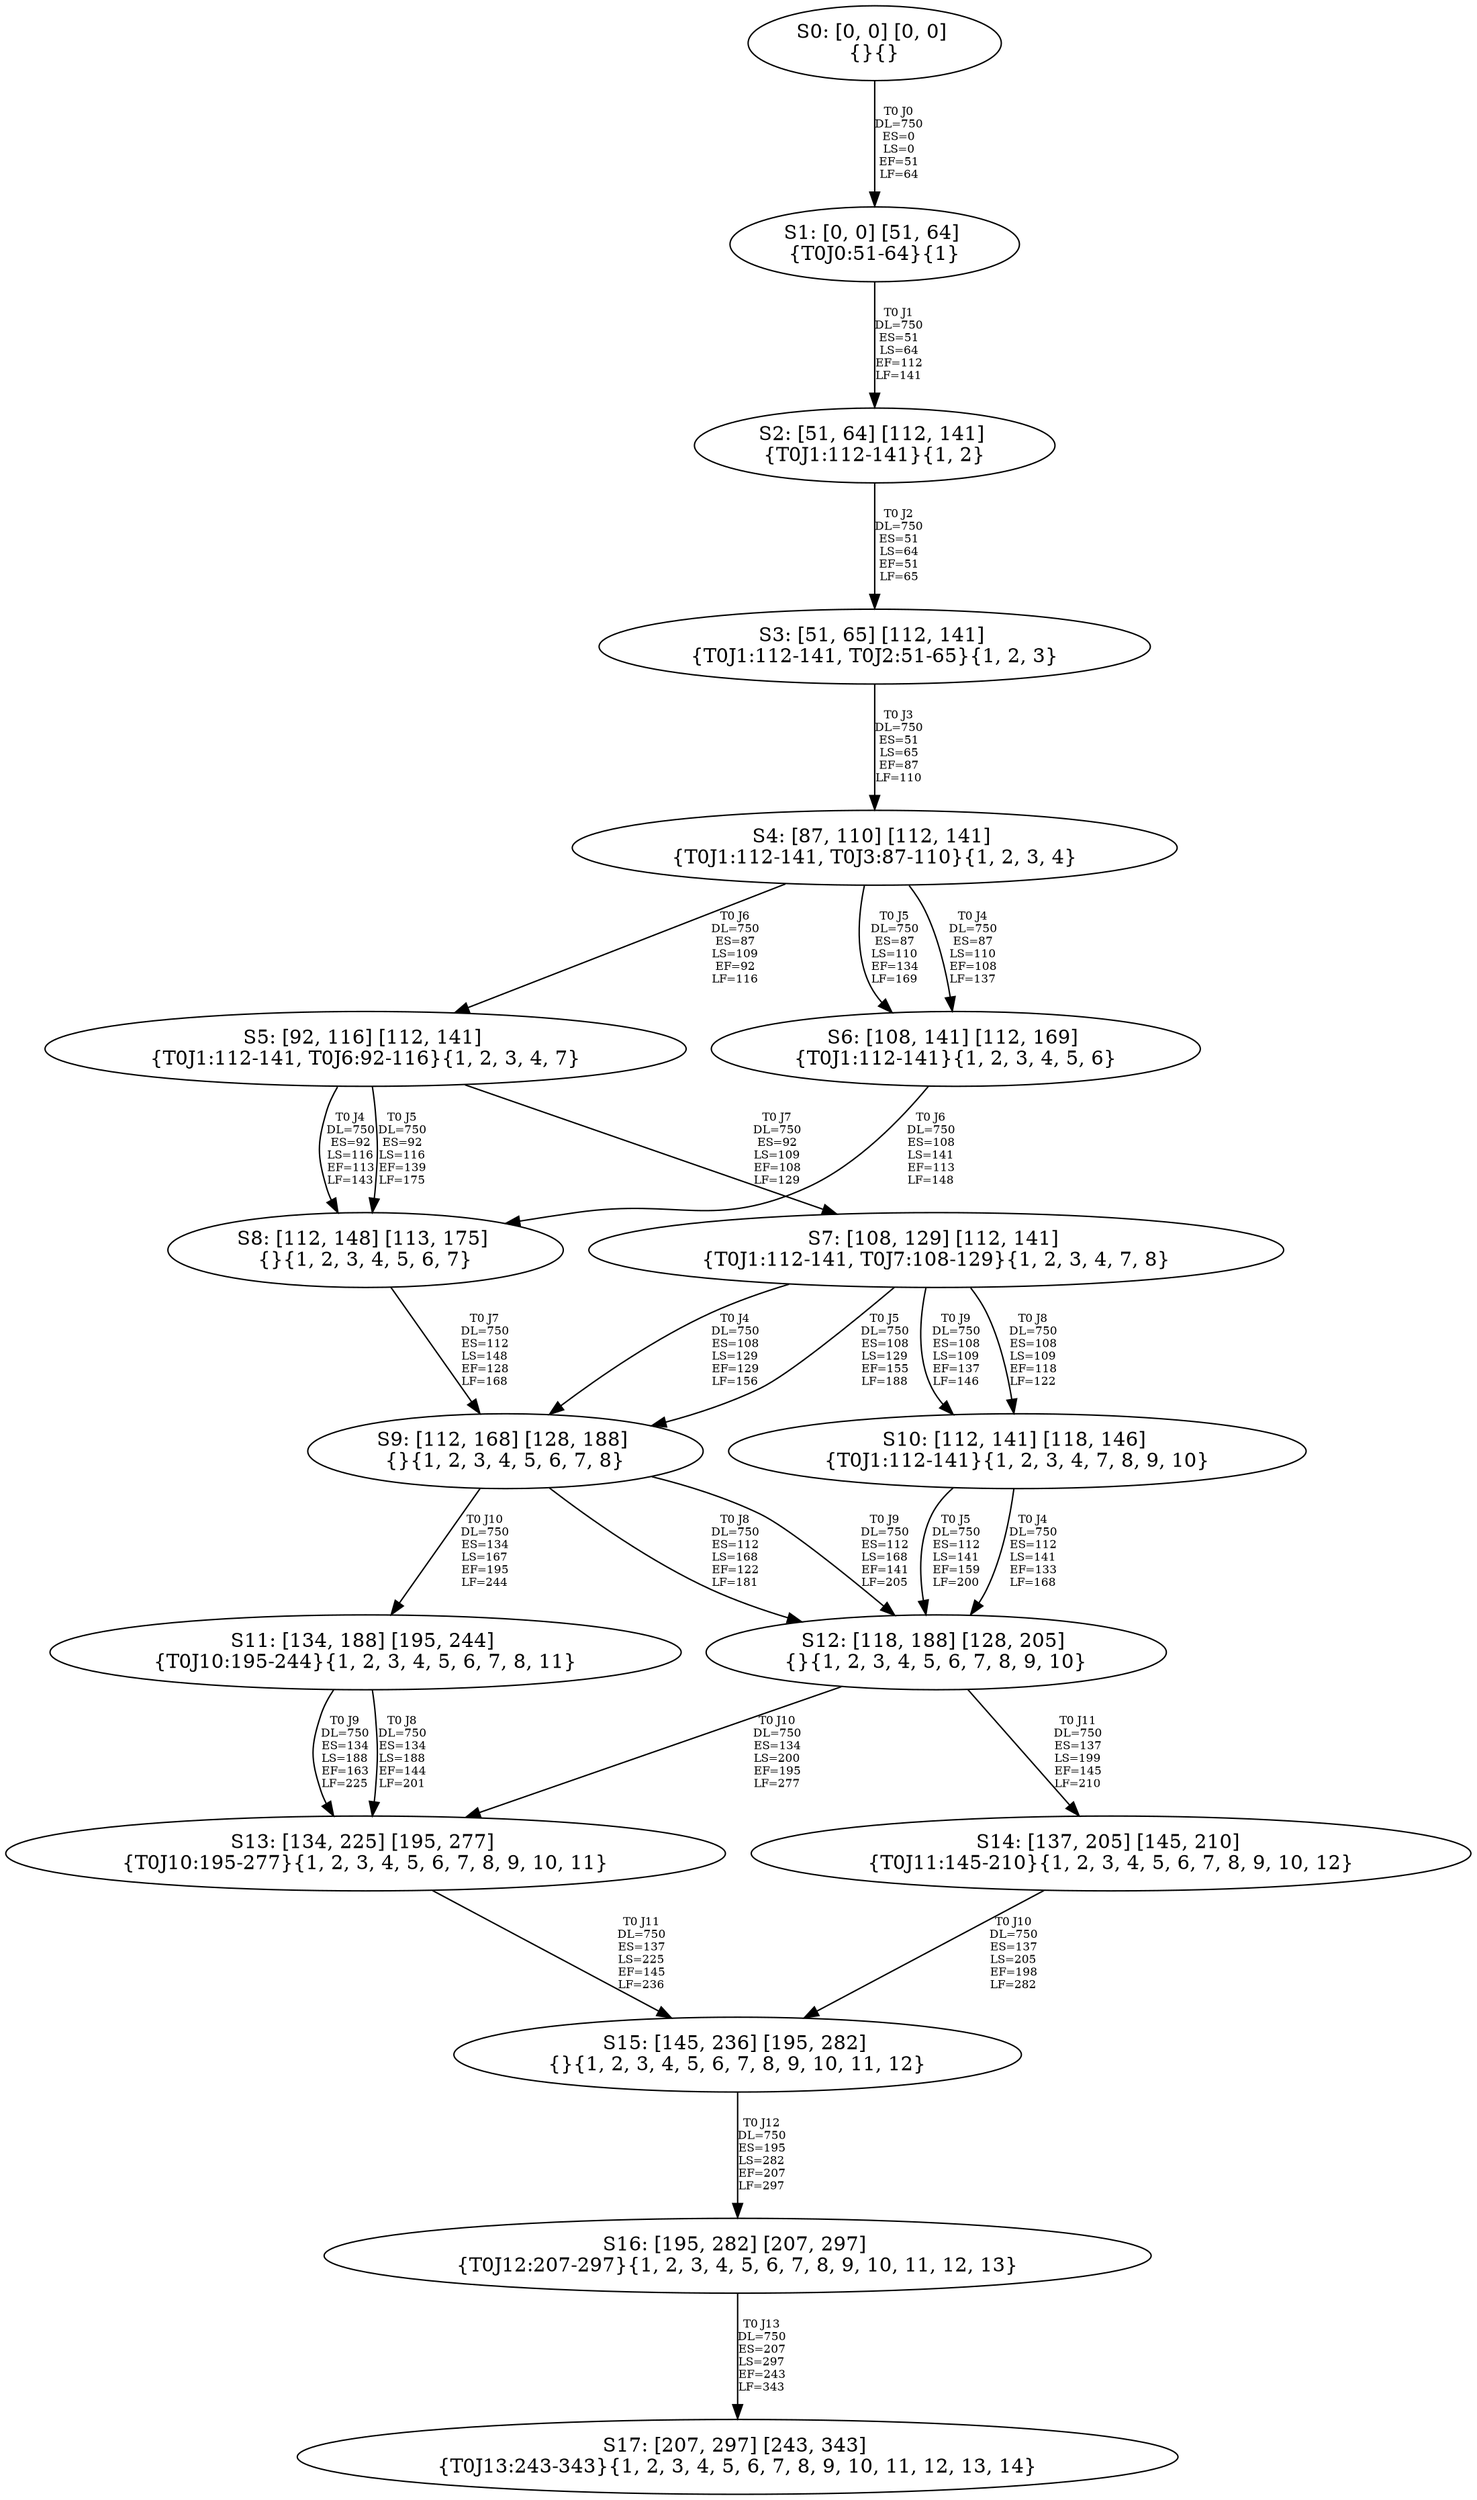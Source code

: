 digraph {
	S0[label="S0: [0, 0] [0, 0] \n{}{}"];
	S1[label="S1: [0, 0] [51, 64] \n{T0J0:51-64}{1}"];
	S2[label="S2: [51, 64] [112, 141] \n{T0J1:112-141}{1, 2}"];
	S3[label="S3: [51, 65] [112, 141] \n{T0J1:112-141, T0J2:51-65}{1, 2, 3}"];
	S4[label="S4: [87, 110] [112, 141] \n{T0J1:112-141, T0J3:87-110}{1, 2, 3, 4}"];
	S5[label="S5: [92, 116] [112, 141] \n{T0J1:112-141, T0J6:92-116}{1, 2, 3, 4, 7}"];
	S6[label="S6: [108, 141] [112, 169] \n{T0J1:112-141}{1, 2, 3, 4, 5, 6}"];
	S7[label="S7: [108, 129] [112, 141] \n{T0J1:112-141, T0J7:108-129}{1, 2, 3, 4, 7, 8}"];
	S8[label="S8: [112, 148] [113, 175] \n{}{1, 2, 3, 4, 5, 6, 7}"];
	S9[label="S9: [112, 168] [128, 188] \n{}{1, 2, 3, 4, 5, 6, 7, 8}"];
	S10[label="S10: [112, 141] [118, 146] \n{T0J1:112-141}{1, 2, 3, 4, 7, 8, 9, 10}"];
	S11[label="S11: [134, 188] [195, 244] \n{T0J10:195-244}{1, 2, 3, 4, 5, 6, 7, 8, 11}"];
	S12[label="S12: [118, 188] [128, 205] \n{}{1, 2, 3, 4, 5, 6, 7, 8, 9, 10}"];
	S13[label="S13: [134, 225] [195, 277] \n{T0J10:195-277}{1, 2, 3, 4, 5, 6, 7, 8, 9, 10, 11}"];
	S14[label="S14: [137, 205] [145, 210] \n{T0J11:145-210}{1, 2, 3, 4, 5, 6, 7, 8, 9, 10, 12}"];
	S15[label="S15: [145, 236] [195, 282] \n{}{1, 2, 3, 4, 5, 6, 7, 8, 9, 10, 11, 12}"];
	S16[label="S16: [195, 282] [207, 297] \n{T0J12:207-297}{1, 2, 3, 4, 5, 6, 7, 8, 9, 10, 11, 12, 13}"];
	S17[label="S17: [207, 297] [243, 343] \n{T0J13:243-343}{1, 2, 3, 4, 5, 6, 7, 8, 9, 10, 11, 12, 13, 14}"];
	S0 -> S1[label="T0 J0\nDL=750\nES=0\nLS=0\nEF=51\nLF=64",fontsize=8];
	S1 -> S2[label="T0 J1\nDL=750\nES=51\nLS=64\nEF=112\nLF=141",fontsize=8];
	S2 -> S3[label="T0 J2\nDL=750\nES=51\nLS=64\nEF=51\nLF=65",fontsize=8];
	S3 -> S4[label="T0 J3\nDL=750\nES=51\nLS=65\nEF=87\nLF=110",fontsize=8];
	S4 -> S6[label="T0 J4\nDL=750\nES=87\nLS=110\nEF=108\nLF=137",fontsize=8];
	S4 -> S6[label="T0 J5\nDL=750\nES=87\nLS=110\nEF=134\nLF=169",fontsize=8];
	S4 -> S5[label="T0 J6\nDL=750\nES=87\nLS=109\nEF=92\nLF=116",fontsize=8];
	S5 -> S8[label="T0 J4\nDL=750\nES=92\nLS=116\nEF=113\nLF=143",fontsize=8];
	S5 -> S8[label="T0 J5\nDL=750\nES=92\nLS=116\nEF=139\nLF=175",fontsize=8];
	S5 -> S7[label="T0 J7\nDL=750\nES=92\nLS=109\nEF=108\nLF=129",fontsize=8];
	S6 -> S8[label="T0 J6\nDL=750\nES=108\nLS=141\nEF=113\nLF=148",fontsize=8];
	S7 -> S9[label="T0 J4\nDL=750\nES=108\nLS=129\nEF=129\nLF=156",fontsize=8];
	S7 -> S9[label="T0 J5\nDL=750\nES=108\nLS=129\nEF=155\nLF=188",fontsize=8];
	S7 -> S10[label="T0 J8\nDL=750\nES=108\nLS=109\nEF=118\nLF=122",fontsize=8];
	S7 -> S10[label="T0 J9\nDL=750\nES=108\nLS=109\nEF=137\nLF=146",fontsize=8];
	S8 -> S9[label="T0 J7\nDL=750\nES=112\nLS=148\nEF=128\nLF=168",fontsize=8];
	S9 -> S12[label="T0 J8\nDL=750\nES=112\nLS=168\nEF=122\nLF=181",fontsize=8];
	S9 -> S12[label="T0 J9\nDL=750\nES=112\nLS=168\nEF=141\nLF=205",fontsize=8];
	S9 -> S11[label="T0 J10\nDL=750\nES=134\nLS=167\nEF=195\nLF=244",fontsize=8];
	S10 -> S12[label="T0 J4\nDL=750\nES=112\nLS=141\nEF=133\nLF=168",fontsize=8];
	S10 -> S12[label="T0 J5\nDL=750\nES=112\nLS=141\nEF=159\nLF=200",fontsize=8];
	S11 -> S13[label="T0 J8\nDL=750\nES=134\nLS=188\nEF=144\nLF=201",fontsize=8];
	S11 -> S13[label="T0 J9\nDL=750\nES=134\nLS=188\nEF=163\nLF=225",fontsize=8];
	S12 -> S13[label="T0 J10\nDL=750\nES=134\nLS=200\nEF=195\nLF=277",fontsize=8];
	S12 -> S14[label="T0 J11\nDL=750\nES=137\nLS=199\nEF=145\nLF=210",fontsize=8];
	S13 -> S15[label="T0 J11\nDL=750\nES=137\nLS=225\nEF=145\nLF=236",fontsize=8];
	S14 -> S15[label="T0 J10\nDL=750\nES=137\nLS=205\nEF=198\nLF=282",fontsize=8];
	S15 -> S16[label="T0 J12\nDL=750\nES=195\nLS=282\nEF=207\nLF=297",fontsize=8];
	S16 -> S17[label="T0 J13\nDL=750\nES=207\nLS=297\nEF=243\nLF=343",fontsize=8];
}
